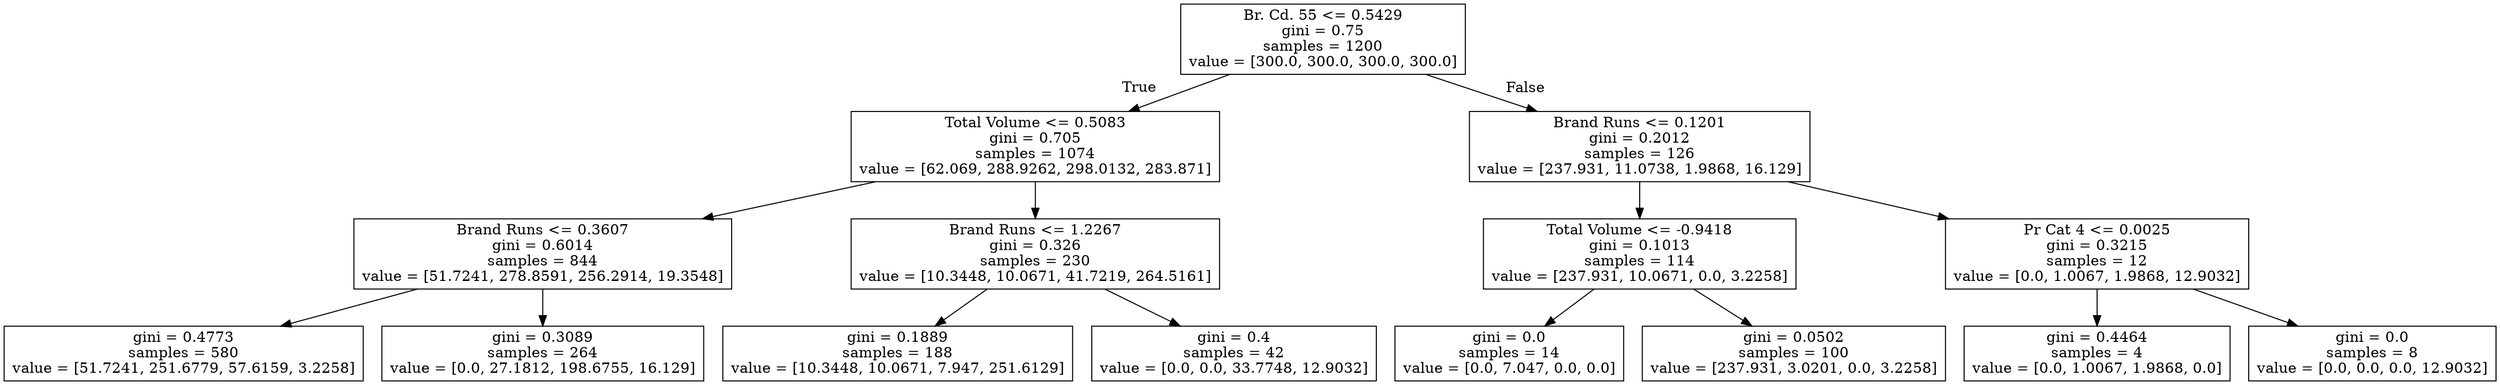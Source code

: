 digraph Tree {
node [shape=box] ;
0 [label="Br. Cd. 55 <= 0.5429\ngini = 0.75\nsamples = 1200\nvalue = [300.0, 300.0, 300.0, 300.0]"] ;
1 [label="Total Volume <= 0.5083\ngini = 0.705\nsamples = 1074\nvalue = [62.069, 288.9262, 298.0132, 283.871]"] ;
0 -> 1 [labeldistance=2.5, labelangle=45, headlabel="True"] ;
2 [label="Brand Runs <= 0.3607\ngini = 0.6014\nsamples = 844\nvalue = [51.7241, 278.8591, 256.2914, 19.3548]"] ;
1 -> 2 ;
3 [label="gini = 0.4773\nsamples = 580\nvalue = [51.7241, 251.6779, 57.6159, 3.2258]"] ;
2 -> 3 ;
4 [label="gini = 0.3089\nsamples = 264\nvalue = [0.0, 27.1812, 198.6755, 16.129]"] ;
2 -> 4 ;
5 [label="Brand Runs <= 1.2267\ngini = 0.326\nsamples = 230\nvalue = [10.3448, 10.0671, 41.7219, 264.5161]"] ;
1 -> 5 ;
6 [label="gini = 0.1889\nsamples = 188\nvalue = [10.3448, 10.0671, 7.947, 251.6129]"] ;
5 -> 6 ;
7 [label="gini = 0.4\nsamples = 42\nvalue = [0.0, 0.0, 33.7748, 12.9032]"] ;
5 -> 7 ;
8 [label="Brand Runs <= 0.1201\ngini = 0.2012\nsamples = 126\nvalue = [237.931, 11.0738, 1.9868, 16.129]"] ;
0 -> 8 [labeldistance=2.5, labelangle=-45, headlabel="False"] ;
9 [label="Total Volume <= -0.9418\ngini = 0.1013\nsamples = 114\nvalue = [237.931, 10.0671, 0.0, 3.2258]"] ;
8 -> 9 ;
10 [label="gini = 0.0\nsamples = 14\nvalue = [0.0, 7.047, 0.0, 0.0]"] ;
9 -> 10 ;
11 [label="gini = 0.0502\nsamples = 100\nvalue = [237.931, 3.0201, 0.0, 3.2258]"] ;
9 -> 11 ;
12 [label="Pr Cat 4 <= 0.0025\ngini = 0.3215\nsamples = 12\nvalue = [0.0, 1.0067, 1.9868, 12.9032]"] ;
8 -> 12 ;
13 [label="gini = 0.4464\nsamples = 4\nvalue = [0.0, 1.0067, 1.9868, 0.0]"] ;
12 -> 13 ;
14 [label="gini = 0.0\nsamples = 8\nvalue = [0.0, 0.0, 0.0, 12.9032]"] ;
12 -> 14 ;
}